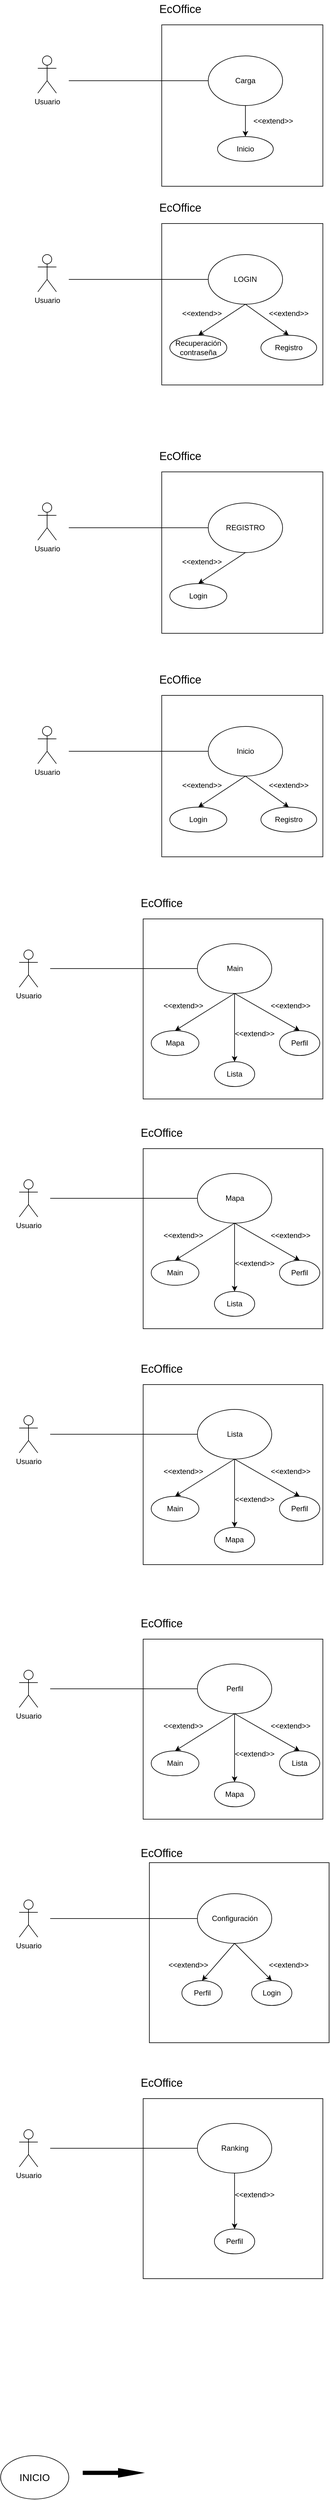 <mxfile version="26.1.0">
  <diagram name="Página-1" id="AuJuehfKYc8tqPWSzXkJ">
    <mxGraphModel dx="1050" dy="1665" grid="1" gridSize="10" guides="1" tooltips="1" connect="1" arrows="1" fold="1" page="1" pageScale="1" pageWidth="850" pageHeight="1100" math="0" shadow="0">
      <root>
        <mxCell id="0" />
        <mxCell id="1" parent="0" />
        <mxCell id="-lMyzXZ5Z6H0XPTwVIsC-2" value="" style="whiteSpace=wrap;html=1;aspect=fixed;" parent="1" vertex="1">
          <mxGeometry x="320" y="150" width="260" height="260" as="geometry" />
        </mxCell>
        <mxCell id="Qlu5UnZryC30QRzc9eRi-1" value="Usuario" style="shape=umlActor;verticalLabelPosition=bottom;verticalAlign=top;html=1;outlineConnect=0;" parent="1" vertex="1">
          <mxGeometry x="120" y="200" width="30" height="60" as="geometry" />
        </mxCell>
        <mxCell id="6k7u9zJmHzbF-LpgPIJx-1" value="LOGIN" style="ellipse;whiteSpace=wrap;html=1;" parent="1" vertex="1">
          <mxGeometry x="395" y="200" width="120" height="80" as="geometry" />
        </mxCell>
        <mxCell id="6k7u9zJmHzbF-LpgPIJx-2" value="&lt;font style=&quot;font-size: 18px;&quot;&gt;EcOffice&lt;/font&gt;" style="text;html=1;align=center;verticalAlign=middle;whiteSpace=wrap;rounded=0;" parent="1" vertex="1">
          <mxGeometry x="320" y="110" width="60" height="30" as="geometry" />
        </mxCell>
        <mxCell id="6k7u9zJmHzbF-LpgPIJx-3" value="" style="endArrow=none;html=1;rounded=0;entryX=0;entryY=0.5;entryDx=0;entryDy=0;" parent="1" target="6k7u9zJmHzbF-LpgPIJx-1" edge="1">
          <mxGeometry width="50" height="50" relative="1" as="geometry">
            <mxPoint x="170" y="240" as="sourcePoint" />
            <mxPoint x="440" y="260" as="targetPoint" />
          </mxGeometry>
        </mxCell>
        <mxCell id="zmfI66XZxZjJ3lZ3gCG1-1" value="Recuperación contraseña" style="ellipse;whiteSpace=wrap;html=1;" parent="1" vertex="1">
          <mxGeometry x="333" y="330" width="92" height="40" as="geometry" />
        </mxCell>
        <mxCell id="zmfI66XZxZjJ3lZ3gCG1-2" value="" style="endArrow=classic;html=1;rounded=0;entryX=0.5;entryY=0;entryDx=0;entryDy=0;exitX=0.5;exitY=1;exitDx=0;exitDy=0;" parent="1" source="6k7u9zJmHzbF-LpgPIJx-1" target="zmfI66XZxZjJ3lZ3gCG1-1" edge="1">
          <mxGeometry width="50" height="50" relative="1" as="geometry">
            <mxPoint x="390" y="240" as="sourcePoint" />
            <mxPoint x="440" y="190" as="targetPoint" />
          </mxGeometry>
        </mxCell>
        <mxCell id="zmfI66XZxZjJ3lZ3gCG1-3" value="&amp;lt;&amp;lt;extend&amp;gt;&amp;gt;" style="text;html=1;align=center;verticalAlign=middle;whiteSpace=wrap;rounded=0;" parent="1" vertex="1">
          <mxGeometry x="355" y="280" width="60" height="30" as="geometry" />
        </mxCell>
        <mxCell id="JdXRyYJLP0MSMpnX27Q1-1" value="" style="endArrow=classic;html=1;rounded=0;entryX=0.5;entryY=0;entryDx=0;entryDy=0;exitX=0.5;exitY=1;exitDx=0;exitDy=0;" parent="1" source="6k7u9zJmHzbF-LpgPIJx-1" target="JdXRyYJLP0MSMpnX27Q1-2" edge="1">
          <mxGeometry width="50" height="50" relative="1" as="geometry">
            <mxPoint x="490.005" y="275" as="sourcePoint" />
            <mxPoint x="524.26" y="345" as="targetPoint" />
          </mxGeometry>
        </mxCell>
        <mxCell id="JdXRyYJLP0MSMpnX27Q1-2" value="Registro" style="ellipse;whiteSpace=wrap;html=1;" parent="1" vertex="1">
          <mxGeometry x="480" y="330" width="90" height="40" as="geometry" />
        </mxCell>
        <mxCell id="JdXRyYJLP0MSMpnX27Q1-3" value="&amp;lt;&amp;lt;extend&amp;gt;&amp;gt;" style="text;html=1;align=center;verticalAlign=middle;whiteSpace=wrap;rounded=0;" parent="1" vertex="1">
          <mxGeometry x="495" y="280" width="60" height="30" as="geometry" />
        </mxCell>
        <mxCell id="hdl9mwOCS-CArBsNlBvk-1" value="" style="whiteSpace=wrap;html=1;aspect=fixed;" parent="1" vertex="1">
          <mxGeometry x="320" y="550" width="260" height="260" as="geometry" />
        </mxCell>
        <mxCell id="hdl9mwOCS-CArBsNlBvk-2" value="Usuario" style="shape=umlActor;verticalLabelPosition=bottom;verticalAlign=top;html=1;outlineConnect=0;" parent="1" vertex="1">
          <mxGeometry x="120" y="600" width="30" height="60" as="geometry" />
        </mxCell>
        <mxCell id="hdl9mwOCS-CArBsNlBvk-3" value="REGISTRO" style="ellipse;whiteSpace=wrap;html=1;" parent="1" vertex="1">
          <mxGeometry x="395" y="600" width="120" height="80" as="geometry" />
        </mxCell>
        <mxCell id="hdl9mwOCS-CArBsNlBvk-4" value="&lt;font style=&quot;font-size: 18px;&quot;&gt;EcOffice&lt;/font&gt;" style="text;html=1;align=center;verticalAlign=middle;whiteSpace=wrap;rounded=0;" parent="1" vertex="1">
          <mxGeometry x="320" y="510" width="60" height="30" as="geometry" />
        </mxCell>
        <mxCell id="hdl9mwOCS-CArBsNlBvk-5" value="" style="endArrow=none;html=1;rounded=0;entryX=0;entryY=0.5;entryDx=0;entryDy=0;" parent="1" target="hdl9mwOCS-CArBsNlBvk-3" edge="1">
          <mxGeometry width="50" height="50" relative="1" as="geometry">
            <mxPoint x="170" y="640" as="sourcePoint" />
            <mxPoint x="440" y="660" as="targetPoint" />
          </mxGeometry>
        </mxCell>
        <mxCell id="hdl9mwOCS-CArBsNlBvk-6" value="Login" style="ellipse;whiteSpace=wrap;html=1;" parent="1" vertex="1">
          <mxGeometry x="333" y="730" width="92" height="40" as="geometry" />
        </mxCell>
        <mxCell id="hdl9mwOCS-CArBsNlBvk-7" value="" style="endArrow=classic;html=1;rounded=0;entryX=0.5;entryY=0;entryDx=0;entryDy=0;exitX=0.5;exitY=1;exitDx=0;exitDy=0;" parent="1" source="hdl9mwOCS-CArBsNlBvk-3" target="hdl9mwOCS-CArBsNlBvk-6" edge="1">
          <mxGeometry width="50" height="50" relative="1" as="geometry">
            <mxPoint x="390" y="640" as="sourcePoint" />
            <mxPoint x="440" y="590" as="targetPoint" />
          </mxGeometry>
        </mxCell>
        <mxCell id="hdl9mwOCS-CArBsNlBvk-8" value="&amp;lt;&amp;lt;extend&amp;gt;&amp;gt;" style="text;html=1;align=center;verticalAlign=middle;whiteSpace=wrap;rounded=0;" parent="1" vertex="1">
          <mxGeometry x="355" y="680" width="60" height="30" as="geometry" />
        </mxCell>
        <mxCell id="hdl9mwOCS-CArBsNlBvk-12" value="" style="whiteSpace=wrap;html=1;aspect=fixed;" parent="1" vertex="1">
          <mxGeometry x="320" y="910" width="260" height="260" as="geometry" />
        </mxCell>
        <mxCell id="hdl9mwOCS-CArBsNlBvk-13" value="Usuario" style="shape=umlActor;verticalLabelPosition=bottom;verticalAlign=top;html=1;outlineConnect=0;" parent="1" vertex="1">
          <mxGeometry x="120" y="960" width="30" height="60" as="geometry" />
        </mxCell>
        <mxCell id="hdl9mwOCS-CArBsNlBvk-14" value="Inicio" style="ellipse;whiteSpace=wrap;html=1;" parent="1" vertex="1">
          <mxGeometry x="395" y="960" width="120" height="80" as="geometry" />
        </mxCell>
        <mxCell id="hdl9mwOCS-CArBsNlBvk-15" value="&lt;font style=&quot;font-size: 18px;&quot;&gt;EcOffice&lt;/font&gt;" style="text;html=1;align=center;verticalAlign=middle;whiteSpace=wrap;rounded=0;" parent="1" vertex="1">
          <mxGeometry x="320" y="870" width="60" height="30" as="geometry" />
        </mxCell>
        <mxCell id="hdl9mwOCS-CArBsNlBvk-16" value="" style="endArrow=none;html=1;rounded=0;entryX=0;entryY=0.5;entryDx=0;entryDy=0;" parent="1" target="hdl9mwOCS-CArBsNlBvk-14" edge="1">
          <mxGeometry width="50" height="50" relative="1" as="geometry">
            <mxPoint x="170" y="1000" as="sourcePoint" />
            <mxPoint x="440" y="1020" as="targetPoint" />
          </mxGeometry>
        </mxCell>
        <mxCell id="hdl9mwOCS-CArBsNlBvk-17" value="Login" style="ellipse;whiteSpace=wrap;html=1;" parent="1" vertex="1">
          <mxGeometry x="333" y="1090" width="92" height="40" as="geometry" />
        </mxCell>
        <mxCell id="hdl9mwOCS-CArBsNlBvk-18" value="" style="endArrow=classic;html=1;rounded=0;entryX=0.5;entryY=0;entryDx=0;entryDy=0;exitX=0.5;exitY=1;exitDx=0;exitDy=0;" parent="1" source="hdl9mwOCS-CArBsNlBvk-14" target="hdl9mwOCS-CArBsNlBvk-17" edge="1">
          <mxGeometry width="50" height="50" relative="1" as="geometry">
            <mxPoint x="390" y="1000" as="sourcePoint" />
            <mxPoint x="440" y="950" as="targetPoint" />
          </mxGeometry>
        </mxCell>
        <mxCell id="hdl9mwOCS-CArBsNlBvk-19" value="&amp;lt;&amp;lt;extend&amp;gt;&amp;gt;" style="text;html=1;align=center;verticalAlign=middle;whiteSpace=wrap;rounded=0;" parent="1" vertex="1">
          <mxGeometry x="355" y="1040" width="60" height="30" as="geometry" />
        </mxCell>
        <mxCell id="hdl9mwOCS-CArBsNlBvk-20" value="" style="endArrow=classic;html=1;rounded=0;entryX=0.5;entryY=0;entryDx=0;entryDy=0;exitX=0.5;exitY=1;exitDx=0;exitDy=0;" parent="1" source="hdl9mwOCS-CArBsNlBvk-14" target="hdl9mwOCS-CArBsNlBvk-21" edge="1">
          <mxGeometry width="50" height="50" relative="1" as="geometry">
            <mxPoint x="490.005" y="1035" as="sourcePoint" />
            <mxPoint x="524.26" y="1105" as="targetPoint" />
          </mxGeometry>
        </mxCell>
        <mxCell id="hdl9mwOCS-CArBsNlBvk-21" value="Registro" style="ellipse;whiteSpace=wrap;html=1;" parent="1" vertex="1">
          <mxGeometry x="480" y="1090" width="90" height="40" as="geometry" />
        </mxCell>
        <mxCell id="hdl9mwOCS-CArBsNlBvk-22" value="&amp;lt;&amp;lt;extend&amp;gt;&amp;gt;" style="text;html=1;align=center;verticalAlign=middle;whiteSpace=wrap;rounded=0;" parent="1" vertex="1">
          <mxGeometry x="495" y="1040" width="60" height="30" as="geometry" />
        </mxCell>
        <mxCell id="hdl9mwOCS-CArBsNlBvk-36" value="" style="whiteSpace=wrap;html=1;aspect=fixed;" parent="1" vertex="1">
          <mxGeometry x="290" y="1270" width="290" height="290" as="geometry" />
        </mxCell>
        <mxCell id="hdl9mwOCS-CArBsNlBvk-37" value="Usuario" style="shape=umlActor;verticalLabelPosition=bottom;verticalAlign=top;html=1;outlineConnect=0;" parent="1" vertex="1">
          <mxGeometry x="90" y="1320" width="30" height="60" as="geometry" />
        </mxCell>
        <mxCell id="hdl9mwOCS-CArBsNlBvk-38" value="Main" style="ellipse;whiteSpace=wrap;html=1;" parent="1" vertex="1">
          <mxGeometry x="377.5" y="1310" width="120" height="80" as="geometry" />
        </mxCell>
        <mxCell id="hdl9mwOCS-CArBsNlBvk-39" value="&lt;font style=&quot;font-size: 18px;&quot;&gt;EcOffice&lt;/font&gt;" style="text;html=1;align=center;verticalAlign=middle;whiteSpace=wrap;rounded=0;" parent="1" vertex="1">
          <mxGeometry x="290" y="1230" width="60" height="30" as="geometry" />
        </mxCell>
        <mxCell id="hdl9mwOCS-CArBsNlBvk-40" value="" style="endArrow=none;html=1;rounded=0;entryX=0;entryY=0.5;entryDx=0;entryDy=0;" parent="1" target="hdl9mwOCS-CArBsNlBvk-38" edge="1">
          <mxGeometry width="50" height="50" relative="1" as="geometry">
            <mxPoint x="140" y="1350" as="sourcePoint" />
            <mxPoint x="410" y="1380" as="targetPoint" />
          </mxGeometry>
        </mxCell>
        <mxCell id="hdl9mwOCS-CArBsNlBvk-41" value="Mapa" style="ellipse;whiteSpace=wrap;html=1;" parent="1" vertex="1">
          <mxGeometry x="303" y="1450" width="77" height="40" as="geometry" />
        </mxCell>
        <mxCell id="hdl9mwOCS-CArBsNlBvk-42" value="" style="endArrow=classic;html=1;rounded=0;entryX=0.5;entryY=0;entryDx=0;entryDy=0;exitX=0.5;exitY=1;exitDx=0;exitDy=0;" parent="1" source="hdl9mwOCS-CArBsNlBvk-38" target="hdl9mwOCS-CArBsNlBvk-41" edge="1">
          <mxGeometry width="50" height="50" relative="1" as="geometry">
            <mxPoint x="360" y="1360" as="sourcePoint" />
            <mxPoint x="410" y="1310" as="targetPoint" />
          </mxGeometry>
        </mxCell>
        <mxCell id="hdl9mwOCS-CArBsNlBvk-43" value="&amp;lt;&amp;lt;extend&amp;gt;&amp;gt;" style="text;html=1;align=center;verticalAlign=middle;whiteSpace=wrap;rounded=0;" parent="1" vertex="1">
          <mxGeometry x="325" y="1395" width="60" height="30" as="geometry" />
        </mxCell>
        <mxCell id="hdl9mwOCS-CArBsNlBvk-44" value="" style="endArrow=classic;html=1;rounded=0;entryX=0.5;entryY=0;entryDx=0;entryDy=0;exitX=0.5;exitY=1;exitDx=0;exitDy=0;" parent="1" source="hdl9mwOCS-CArBsNlBvk-38" target="hdl9mwOCS-CArBsNlBvk-45" edge="1">
          <mxGeometry width="50" height="50" relative="1" as="geometry">
            <mxPoint x="460.005" y="1395" as="sourcePoint" />
            <mxPoint x="494.26" y="1465" as="targetPoint" />
          </mxGeometry>
        </mxCell>
        <mxCell id="hdl9mwOCS-CArBsNlBvk-45" value="Lista" style="ellipse;whiteSpace=wrap;html=1;" parent="1" vertex="1">
          <mxGeometry x="405" y="1500" width="65" height="40" as="geometry" />
        </mxCell>
        <mxCell id="hdl9mwOCS-CArBsNlBvk-46" value="&amp;lt;&amp;lt;extend&amp;gt;&amp;gt;" style="text;html=1;align=center;verticalAlign=middle;whiteSpace=wrap;rounded=0;" parent="1" vertex="1">
          <mxGeometry x="497.5" y="1395" width="60" height="30" as="geometry" />
        </mxCell>
        <mxCell id="hdl9mwOCS-CArBsNlBvk-47" value="Perfil" style="ellipse;whiteSpace=wrap;html=1;" parent="1" vertex="1">
          <mxGeometry x="510" y="1450" width="65" height="40" as="geometry" />
        </mxCell>
        <mxCell id="hdl9mwOCS-CArBsNlBvk-48" value="" style="endArrow=classic;html=1;rounded=0;entryX=0.5;entryY=0;entryDx=0;entryDy=0;exitX=0.5;exitY=1;exitDx=0;exitDy=0;" parent="1" source="hdl9mwOCS-CArBsNlBvk-38" target="hdl9mwOCS-CArBsNlBvk-47" edge="1">
          <mxGeometry width="50" height="50" relative="1" as="geometry">
            <mxPoint x="435" y="1410" as="sourcePoint" />
            <mxPoint x="438" y="1460" as="targetPoint" />
          </mxGeometry>
        </mxCell>
        <mxCell id="hdl9mwOCS-CArBsNlBvk-49" value="&amp;lt;&amp;lt;extend&amp;gt;&amp;gt;" style="text;html=1;align=center;verticalAlign=middle;whiteSpace=wrap;rounded=0;" parent="1" vertex="1">
          <mxGeometry x="440" y="1440" width="60" height="30" as="geometry" />
        </mxCell>
        <mxCell id="ShXuwQ5tJ1fE1ABgl12t-1" value="" style="whiteSpace=wrap;html=1;aspect=fixed;" parent="1" vertex="1">
          <mxGeometry x="320" y="-170" width="260" height="260" as="geometry" />
        </mxCell>
        <mxCell id="ShXuwQ5tJ1fE1ABgl12t-2" value="Usuario" style="shape=umlActor;verticalLabelPosition=bottom;verticalAlign=top;html=1;outlineConnect=0;" parent="1" vertex="1">
          <mxGeometry x="120" y="-120" width="30" height="60" as="geometry" />
        </mxCell>
        <mxCell id="ShXuwQ5tJ1fE1ABgl12t-3" value="Carga" style="ellipse;whiteSpace=wrap;html=1;" parent="1" vertex="1">
          <mxGeometry x="395" y="-120" width="120" height="80" as="geometry" />
        </mxCell>
        <mxCell id="ShXuwQ5tJ1fE1ABgl12t-4" value="&lt;font style=&quot;font-size: 18px;&quot;&gt;EcOffice&lt;/font&gt;" style="text;html=1;align=center;verticalAlign=middle;whiteSpace=wrap;rounded=0;" parent="1" vertex="1">
          <mxGeometry x="320" y="-210" width="60" height="30" as="geometry" />
        </mxCell>
        <mxCell id="ShXuwQ5tJ1fE1ABgl12t-5" value="" style="endArrow=none;html=1;rounded=0;entryX=0;entryY=0.5;entryDx=0;entryDy=0;" parent="1" target="ShXuwQ5tJ1fE1ABgl12t-3" edge="1">
          <mxGeometry width="50" height="50" relative="1" as="geometry">
            <mxPoint x="170" y="-80" as="sourcePoint" />
            <mxPoint x="440" y="-60" as="targetPoint" />
          </mxGeometry>
        </mxCell>
        <mxCell id="ShXuwQ5tJ1fE1ABgl12t-9" value="" style="endArrow=classic;html=1;rounded=0;entryX=0.5;entryY=0;entryDx=0;entryDy=0;exitX=0.5;exitY=1;exitDx=0;exitDy=0;" parent="1" source="ShXuwQ5tJ1fE1ABgl12t-3" target="ShXuwQ5tJ1fE1ABgl12t-10" edge="1">
          <mxGeometry width="50" height="50" relative="1" as="geometry">
            <mxPoint x="490.005" y="-45" as="sourcePoint" />
            <mxPoint x="524.26" y="25" as="targetPoint" />
          </mxGeometry>
        </mxCell>
        <mxCell id="ShXuwQ5tJ1fE1ABgl12t-10" value="Inicio" style="ellipse;whiteSpace=wrap;html=1;" parent="1" vertex="1">
          <mxGeometry x="410" y="10" width="90" height="40" as="geometry" />
        </mxCell>
        <mxCell id="ShXuwQ5tJ1fE1ABgl12t-11" value="&amp;lt;&amp;lt;extend&amp;gt;&amp;gt;" style="text;html=1;align=center;verticalAlign=middle;whiteSpace=wrap;rounded=0;" parent="1" vertex="1">
          <mxGeometry x="470" y="-30" width="60" height="30" as="geometry" />
        </mxCell>
        <mxCell id="ShXuwQ5tJ1fE1ABgl12t-27" value="" style="whiteSpace=wrap;html=1;aspect=fixed;" parent="1" vertex="1">
          <mxGeometry x="290" y="1640" width="290" height="290" as="geometry" />
        </mxCell>
        <mxCell id="ShXuwQ5tJ1fE1ABgl12t-28" value="Usuario" style="shape=umlActor;verticalLabelPosition=bottom;verticalAlign=top;html=1;outlineConnect=0;" parent="1" vertex="1">
          <mxGeometry x="90" y="1690" width="30" height="60" as="geometry" />
        </mxCell>
        <mxCell id="ShXuwQ5tJ1fE1ABgl12t-29" value="Mapa" style="ellipse;whiteSpace=wrap;html=1;" parent="1" vertex="1">
          <mxGeometry x="377.5" y="1680" width="120" height="80" as="geometry" />
        </mxCell>
        <mxCell id="ShXuwQ5tJ1fE1ABgl12t-30" value="&lt;font style=&quot;font-size: 18px;&quot;&gt;EcOffice&lt;/font&gt;" style="text;html=1;align=center;verticalAlign=middle;whiteSpace=wrap;rounded=0;" parent="1" vertex="1">
          <mxGeometry x="290" y="1600" width="60" height="30" as="geometry" />
        </mxCell>
        <mxCell id="ShXuwQ5tJ1fE1ABgl12t-31" value="" style="endArrow=none;html=1;rounded=0;entryX=0;entryY=0.5;entryDx=0;entryDy=0;" parent="1" target="ShXuwQ5tJ1fE1ABgl12t-29" edge="1">
          <mxGeometry width="50" height="50" relative="1" as="geometry">
            <mxPoint x="140" y="1720" as="sourcePoint" />
            <mxPoint x="410" y="1750" as="targetPoint" />
          </mxGeometry>
        </mxCell>
        <mxCell id="ShXuwQ5tJ1fE1ABgl12t-32" value="Main" style="ellipse;whiteSpace=wrap;html=1;" parent="1" vertex="1">
          <mxGeometry x="303" y="1820" width="77" height="40" as="geometry" />
        </mxCell>
        <mxCell id="ShXuwQ5tJ1fE1ABgl12t-33" value="" style="endArrow=classic;html=1;rounded=0;entryX=0.5;entryY=0;entryDx=0;entryDy=0;exitX=0.5;exitY=1;exitDx=0;exitDy=0;" parent="1" source="ShXuwQ5tJ1fE1ABgl12t-29" target="ShXuwQ5tJ1fE1ABgl12t-32" edge="1">
          <mxGeometry width="50" height="50" relative="1" as="geometry">
            <mxPoint x="360" y="1730" as="sourcePoint" />
            <mxPoint x="410" y="1680" as="targetPoint" />
          </mxGeometry>
        </mxCell>
        <mxCell id="ShXuwQ5tJ1fE1ABgl12t-34" value="&amp;lt;&amp;lt;extend&amp;gt;&amp;gt;" style="text;html=1;align=center;verticalAlign=middle;whiteSpace=wrap;rounded=0;" parent="1" vertex="1">
          <mxGeometry x="325" y="1765" width="60" height="30" as="geometry" />
        </mxCell>
        <mxCell id="ShXuwQ5tJ1fE1ABgl12t-35" value="" style="endArrow=classic;html=1;rounded=0;entryX=0.5;entryY=0;entryDx=0;entryDy=0;exitX=0.5;exitY=1;exitDx=0;exitDy=0;" parent="1" source="ShXuwQ5tJ1fE1ABgl12t-29" target="ShXuwQ5tJ1fE1ABgl12t-36" edge="1">
          <mxGeometry width="50" height="50" relative="1" as="geometry">
            <mxPoint x="460.005" y="1765" as="sourcePoint" />
            <mxPoint x="494.26" y="1835" as="targetPoint" />
          </mxGeometry>
        </mxCell>
        <mxCell id="ShXuwQ5tJ1fE1ABgl12t-36" value="Lista" style="ellipse;whiteSpace=wrap;html=1;" parent="1" vertex="1">
          <mxGeometry x="405" y="1870" width="65" height="40" as="geometry" />
        </mxCell>
        <mxCell id="ShXuwQ5tJ1fE1ABgl12t-37" value="&amp;lt;&amp;lt;extend&amp;gt;&amp;gt;" style="text;html=1;align=center;verticalAlign=middle;whiteSpace=wrap;rounded=0;" parent="1" vertex="1">
          <mxGeometry x="497.5" y="1765" width="60" height="30" as="geometry" />
        </mxCell>
        <mxCell id="ShXuwQ5tJ1fE1ABgl12t-38" value="Perfil" style="ellipse;whiteSpace=wrap;html=1;" parent="1" vertex="1">
          <mxGeometry x="510" y="1820" width="65" height="40" as="geometry" />
        </mxCell>
        <mxCell id="ShXuwQ5tJ1fE1ABgl12t-39" value="" style="endArrow=classic;html=1;rounded=0;entryX=0.5;entryY=0;entryDx=0;entryDy=0;exitX=0.5;exitY=1;exitDx=0;exitDy=0;" parent="1" source="ShXuwQ5tJ1fE1ABgl12t-29" target="ShXuwQ5tJ1fE1ABgl12t-38" edge="1">
          <mxGeometry width="50" height="50" relative="1" as="geometry">
            <mxPoint x="435" y="1780" as="sourcePoint" />
            <mxPoint x="438" y="1830" as="targetPoint" />
          </mxGeometry>
        </mxCell>
        <mxCell id="ShXuwQ5tJ1fE1ABgl12t-40" value="&amp;lt;&amp;lt;extend&amp;gt;&amp;gt;" style="text;html=1;align=center;verticalAlign=middle;whiteSpace=wrap;rounded=0;" parent="1" vertex="1">
          <mxGeometry x="440" y="1810" width="60" height="30" as="geometry" />
        </mxCell>
        <mxCell id="ShXuwQ5tJ1fE1ABgl12t-41" value="" style="whiteSpace=wrap;html=1;aspect=fixed;" parent="1" vertex="1">
          <mxGeometry x="290" y="2020" width="290" height="290" as="geometry" />
        </mxCell>
        <mxCell id="ShXuwQ5tJ1fE1ABgl12t-42" value="Usuario" style="shape=umlActor;verticalLabelPosition=bottom;verticalAlign=top;html=1;outlineConnect=0;" parent="1" vertex="1">
          <mxGeometry x="90" y="2070" width="30" height="60" as="geometry" />
        </mxCell>
        <mxCell id="ShXuwQ5tJ1fE1ABgl12t-43" value="Lista" style="ellipse;whiteSpace=wrap;html=1;" parent="1" vertex="1">
          <mxGeometry x="377.5" y="2060" width="120" height="80" as="geometry" />
        </mxCell>
        <mxCell id="ShXuwQ5tJ1fE1ABgl12t-44" value="&lt;font style=&quot;font-size: 18px;&quot;&gt;EcOffice&lt;/font&gt;" style="text;html=1;align=center;verticalAlign=middle;whiteSpace=wrap;rounded=0;" parent="1" vertex="1">
          <mxGeometry x="290" y="1980" width="60" height="30" as="geometry" />
        </mxCell>
        <mxCell id="ShXuwQ5tJ1fE1ABgl12t-45" value="" style="endArrow=none;html=1;rounded=0;entryX=0;entryY=0.5;entryDx=0;entryDy=0;" parent="1" target="ShXuwQ5tJ1fE1ABgl12t-43" edge="1">
          <mxGeometry width="50" height="50" relative="1" as="geometry">
            <mxPoint x="140" y="2100" as="sourcePoint" />
            <mxPoint x="410" y="2130" as="targetPoint" />
          </mxGeometry>
        </mxCell>
        <mxCell id="ShXuwQ5tJ1fE1ABgl12t-46" value="Main" style="ellipse;whiteSpace=wrap;html=1;" parent="1" vertex="1">
          <mxGeometry x="303" y="2200" width="77" height="40" as="geometry" />
        </mxCell>
        <mxCell id="ShXuwQ5tJ1fE1ABgl12t-47" value="" style="endArrow=classic;html=1;rounded=0;entryX=0.5;entryY=0;entryDx=0;entryDy=0;exitX=0.5;exitY=1;exitDx=0;exitDy=0;" parent="1" source="ShXuwQ5tJ1fE1ABgl12t-43" target="ShXuwQ5tJ1fE1ABgl12t-46" edge="1">
          <mxGeometry width="50" height="50" relative="1" as="geometry">
            <mxPoint x="360" y="2110" as="sourcePoint" />
            <mxPoint x="410" y="2060" as="targetPoint" />
          </mxGeometry>
        </mxCell>
        <mxCell id="ShXuwQ5tJ1fE1ABgl12t-48" value="&amp;lt;&amp;lt;extend&amp;gt;&amp;gt;" style="text;html=1;align=center;verticalAlign=middle;whiteSpace=wrap;rounded=0;" parent="1" vertex="1">
          <mxGeometry x="325" y="2145" width="60" height="30" as="geometry" />
        </mxCell>
        <mxCell id="ShXuwQ5tJ1fE1ABgl12t-49" value="" style="endArrow=classic;html=1;rounded=0;entryX=0.5;entryY=0;entryDx=0;entryDy=0;exitX=0.5;exitY=1;exitDx=0;exitDy=0;" parent="1" source="ShXuwQ5tJ1fE1ABgl12t-43" target="ShXuwQ5tJ1fE1ABgl12t-50" edge="1">
          <mxGeometry width="50" height="50" relative="1" as="geometry">
            <mxPoint x="460.005" y="2145" as="sourcePoint" />
            <mxPoint x="494.26" y="2215" as="targetPoint" />
          </mxGeometry>
        </mxCell>
        <mxCell id="ShXuwQ5tJ1fE1ABgl12t-50" value="Mapa" style="ellipse;whiteSpace=wrap;html=1;" parent="1" vertex="1">
          <mxGeometry x="405" y="2250" width="65" height="40" as="geometry" />
        </mxCell>
        <mxCell id="ShXuwQ5tJ1fE1ABgl12t-51" value="&amp;lt;&amp;lt;extend&amp;gt;&amp;gt;" style="text;html=1;align=center;verticalAlign=middle;whiteSpace=wrap;rounded=0;" parent="1" vertex="1">
          <mxGeometry x="497.5" y="2145" width="60" height="30" as="geometry" />
        </mxCell>
        <mxCell id="ShXuwQ5tJ1fE1ABgl12t-52" value="Perfil" style="ellipse;whiteSpace=wrap;html=1;" parent="1" vertex="1">
          <mxGeometry x="510" y="2200" width="65" height="40" as="geometry" />
        </mxCell>
        <mxCell id="ShXuwQ5tJ1fE1ABgl12t-53" value="" style="endArrow=classic;html=1;rounded=0;entryX=0.5;entryY=0;entryDx=0;entryDy=0;exitX=0.5;exitY=1;exitDx=0;exitDy=0;" parent="1" source="ShXuwQ5tJ1fE1ABgl12t-43" target="ShXuwQ5tJ1fE1ABgl12t-52" edge="1">
          <mxGeometry width="50" height="50" relative="1" as="geometry">
            <mxPoint x="435" y="2160" as="sourcePoint" />
            <mxPoint x="438" y="2210" as="targetPoint" />
          </mxGeometry>
        </mxCell>
        <mxCell id="ShXuwQ5tJ1fE1ABgl12t-54" value="&amp;lt;&amp;lt;extend&amp;gt;&amp;gt;" style="text;html=1;align=center;verticalAlign=middle;whiteSpace=wrap;rounded=0;" parent="1" vertex="1">
          <mxGeometry x="440" y="2190" width="60" height="30" as="geometry" />
        </mxCell>
        <mxCell id="ShXuwQ5tJ1fE1ABgl12t-55" value="" style="whiteSpace=wrap;html=1;aspect=fixed;" parent="1" vertex="1">
          <mxGeometry x="290" y="2430" width="290" height="290" as="geometry" />
        </mxCell>
        <mxCell id="ShXuwQ5tJ1fE1ABgl12t-56" value="Usuario" style="shape=umlActor;verticalLabelPosition=bottom;verticalAlign=top;html=1;outlineConnect=0;" parent="1" vertex="1">
          <mxGeometry x="90" y="2480" width="30" height="60" as="geometry" />
        </mxCell>
        <mxCell id="ShXuwQ5tJ1fE1ABgl12t-57" value="Perfil" style="ellipse;whiteSpace=wrap;html=1;" parent="1" vertex="1">
          <mxGeometry x="377.5" y="2470" width="120" height="80" as="geometry" />
        </mxCell>
        <mxCell id="ShXuwQ5tJ1fE1ABgl12t-58" value="&lt;font style=&quot;font-size: 18px;&quot;&gt;EcOffice&lt;/font&gt;" style="text;html=1;align=center;verticalAlign=middle;whiteSpace=wrap;rounded=0;" parent="1" vertex="1">
          <mxGeometry x="290" y="2390" width="60" height="30" as="geometry" />
        </mxCell>
        <mxCell id="ShXuwQ5tJ1fE1ABgl12t-59" value="" style="endArrow=none;html=1;rounded=0;entryX=0;entryY=0.5;entryDx=0;entryDy=0;" parent="1" target="ShXuwQ5tJ1fE1ABgl12t-57" edge="1">
          <mxGeometry width="50" height="50" relative="1" as="geometry">
            <mxPoint x="140" y="2510" as="sourcePoint" />
            <mxPoint x="410" y="2540" as="targetPoint" />
          </mxGeometry>
        </mxCell>
        <mxCell id="ShXuwQ5tJ1fE1ABgl12t-60" value="Main" style="ellipse;whiteSpace=wrap;html=1;" parent="1" vertex="1">
          <mxGeometry x="303" y="2610" width="77" height="40" as="geometry" />
        </mxCell>
        <mxCell id="ShXuwQ5tJ1fE1ABgl12t-61" value="" style="endArrow=classic;html=1;rounded=0;entryX=0.5;entryY=0;entryDx=0;entryDy=0;exitX=0.5;exitY=1;exitDx=0;exitDy=0;" parent="1" source="ShXuwQ5tJ1fE1ABgl12t-57" target="ShXuwQ5tJ1fE1ABgl12t-60" edge="1">
          <mxGeometry width="50" height="50" relative="1" as="geometry">
            <mxPoint x="360" y="2520" as="sourcePoint" />
            <mxPoint x="410" y="2470" as="targetPoint" />
          </mxGeometry>
        </mxCell>
        <mxCell id="ShXuwQ5tJ1fE1ABgl12t-62" value="&amp;lt;&amp;lt;extend&amp;gt;&amp;gt;" style="text;html=1;align=center;verticalAlign=middle;whiteSpace=wrap;rounded=0;" parent="1" vertex="1">
          <mxGeometry x="325" y="2555" width="60" height="30" as="geometry" />
        </mxCell>
        <mxCell id="ShXuwQ5tJ1fE1ABgl12t-63" value="" style="endArrow=classic;html=1;rounded=0;entryX=0.5;entryY=0;entryDx=0;entryDy=0;exitX=0.5;exitY=1;exitDx=0;exitDy=0;" parent="1" source="ShXuwQ5tJ1fE1ABgl12t-57" target="ShXuwQ5tJ1fE1ABgl12t-64" edge="1">
          <mxGeometry width="50" height="50" relative="1" as="geometry">
            <mxPoint x="460.005" y="2555" as="sourcePoint" />
            <mxPoint x="494.26" y="2625" as="targetPoint" />
          </mxGeometry>
        </mxCell>
        <mxCell id="ShXuwQ5tJ1fE1ABgl12t-64" value="Mapa" style="ellipse;whiteSpace=wrap;html=1;" parent="1" vertex="1">
          <mxGeometry x="405" y="2660" width="65" height="40" as="geometry" />
        </mxCell>
        <mxCell id="ShXuwQ5tJ1fE1ABgl12t-65" value="&amp;lt;&amp;lt;extend&amp;gt;&amp;gt;" style="text;html=1;align=center;verticalAlign=middle;whiteSpace=wrap;rounded=0;" parent="1" vertex="1">
          <mxGeometry x="497.5" y="2555" width="60" height="30" as="geometry" />
        </mxCell>
        <mxCell id="ShXuwQ5tJ1fE1ABgl12t-66" value="Lista" style="ellipse;whiteSpace=wrap;html=1;" parent="1" vertex="1">
          <mxGeometry x="510" y="2610" width="65" height="40" as="geometry" />
        </mxCell>
        <mxCell id="ShXuwQ5tJ1fE1ABgl12t-67" value="" style="endArrow=classic;html=1;rounded=0;entryX=0.5;entryY=0;entryDx=0;entryDy=0;exitX=0.5;exitY=1;exitDx=0;exitDy=0;" parent="1" source="ShXuwQ5tJ1fE1ABgl12t-57" target="ShXuwQ5tJ1fE1ABgl12t-66" edge="1">
          <mxGeometry width="50" height="50" relative="1" as="geometry">
            <mxPoint x="435" y="2570" as="sourcePoint" />
            <mxPoint x="438" y="2620" as="targetPoint" />
          </mxGeometry>
        </mxCell>
        <mxCell id="ShXuwQ5tJ1fE1ABgl12t-68" value="&amp;lt;&amp;lt;extend&amp;gt;&amp;gt;" style="text;html=1;align=center;verticalAlign=middle;whiteSpace=wrap;rounded=0;" parent="1" vertex="1">
          <mxGeometry x="440" y="2600" width="60" height="30" as="geometry" />
        </mxCell>
        <mxCell id="ShXuwQ5tJ1fE1ABgl12t-96" value="" style="whiteSpace=wrap;html=1;aspect=fixed;" parent="1" vertex="1">
          <mxGeometry x="300" y="2790" width="290" height="290" as="geometry" />
        </mxCell>
        <mxCell id="ShXuwQ5tJ1fE1ABgl12t-97" value="Usuario" style="shape=umlActor;verticalLabelPosition=bottom;verticalAlign=top;html=1;outlineConnect=0;" parent="1" vertex="1">
          <mxGeometry x="90" y="2850" width="30" height="60" as="geometry" />
        </mxCell>
        <mxCell id="ShXuwQ5tJ1fE1ABgl12t-98" value="Configuración" style="ellipse;whiteSpace=wrap;html=1;" parent="1" vertex="1">
          <mxGeometry x="377.5" y="2840" width="120" height="80" as="geometry" />
        </mxCell>
        <mxCell id="ShXuwQ5tJ1fE1ABgl12t-99" value="&lt;font style=&quot;font-size: 18px;&quot;&gt;EcOffice&lt;/font&gt;" style="text;html=1;align=center;verticalAlign=middle;whiteSpace=wrap;rounded=0;" parent="1" vertex="1">
          <mxGeometry x="290" y="2760" width="60" height="30" as="geometry" />
        </mxCell>
        <mxCell id="ShXuwQ5tJ1fE1ABgl12t-100" value="" style="endArrow=none;html=1;rounded=0;entryX=0;entryY=0.5;entryDx=0;entryDy=0;" parent="1" target="ShXuwQ5tJ1fE1ABgl12t-98" edge="1">
          <mxGeometry width="50" height="50" relative="1" as="geometry">
            <mxPoint x="140" y="2880" as="sourcePoint" />
            <mxPoint x="410" y="2910" as="targetPoint" />
          </mxGeometry>
        </mxCell>
        <mxCell id="ShXuwQ5tJ1fE1ABgl12t-104" value="" style="endArrow=classic;html=1;rounded=0;entryX=0.5;entryY=0;entryDx=0;entryDy=0;exitX=0.5;exitY=1;exitDx=0;exitDy=0;" parent="1" source="ShXuwQ5tJ1fE1ABgl12t-98" target="ShXuwQ5tJ1fE1ABgl12t-105" edge="1">
          <mxGeometry width="50" height="50" relative="1" as="geometry">
            <mxPoint x="460.005" y="2925" as="sourcePoint" />
            <mxPoint x="494.26" y="2995" as="targetPoint" />
          </mxGeometry>
        </mxCell>
        <mxCell id="ShXuwQ5tJ1fE1ABgl12t-105" value="Perfil" style="ellipse;whiteSpace=wrap;html=1;" parent="1" vertex="1">
          <mxGeometry x="352.5" y="2980" width="65" height="40" as="geometry" />
        </mxCell>
        <mxCell id="ShXuwQ5tJ1fE1ABgl12t-109" value="&amp;lt;&amp;lt;extend&amp;gt;&amp;gt;" style="text;html=1;align=center;verticalAlign=middle;whiteSpace=wrap;rounded=0;" parent="1" vertex="1">
          <mxGeometry x="333" y="2940" width="60" height="30" as="geometry" />
        </mxCell>
        <mxCell id="ShXuwQ5tJ1fE1ABgl12t-110" value="" style="whiteSpace=wrap;html=1;aspect=fixed;" parent="1" vertex="1">
          <mxGeometry x="290" y="3170" width="290" height="290" as="geometry" />
        </mxCell>
        <mxCell id="ShXuwQ5tJ1fE1ABgl12t-111" value="Usuario" style="shape=umlActor;verticalLabelPosition=bottom;verticalAlign=top;html=1;outlineConnect=0;" parent="1" vertex="1">
          <mxGeometry x="90" y="3220" width="30" height="60" as="geometry" />
        </mxCell>
        <mxCell id="ShXuwQ5tJ1fE1ABgl12t-112" value="Ranking" style="ellipse;whiteSpace=wrap;html=1;" parent="1" vertex="1">
          <mxGeometry x="377.5" y="3210" width="120" height="80" as="geometry" />
        </mxCell>
        <mxCell id="ShXuwQ5tJ1fE1ABgl12t-113" value="&lt;font style=&quot;font-size: 18px;&quot;&gt;EcOffice&lt;/font&gt;" style="text;html=1;align=center;verticalAlign=middle;whiteSpace=wrap;rounded=0;" parent="1" vertex="1">
          <mxGeometry x="290" y="3130" width="60" height="30" as="geometry" />
        </mxCell>
        <mxCell id="ShXuwQ5tJ1fE1ABgl12t-114" value="" style="endArrow=none;html=1;rounded=0;entryX=0;entryY=0.5;entryDx=0;entryDy=0;" parent="1" target="ShXuwQ5tJ1fE1ABgl12t-112" edge="1">
          <mxGeometry width="50" height="50" relative="1" as="geometry">
            <mxPoint x="140" y="3250" as="sourcePoint" />
            <mxPoint x="410" y="3280" as="targetPoint" />
          </mxGeometry>
        </mxCell>
        <mxCell id="ShXuwQ5tJ1fE1ABgl12t-115" value="" style="endArrow=classic;html=1;rounded=0;entryX=0.5;entryY=0;entryDx=0;entryDy=0;exitX=0.5;exitY=1;exitDx=0;exitDy=0;" parent="1" source="ShXuwQ5tJ1fE1ABgl12t-112" target="ShXuwQ5tJ1fE1ABgl12t-116" edge="1">
          <mxGeometry width="50" height="50" relative="1" as="geometry">
            <mxPoint x="460.005" y="3295" as="sourcePoint" />
            <mxPoint x="494.26" y="3365" as="targetPoint" />
          </mxGeometry>
        </mxCell>
        <mxCell id="ShXuwQ5tJ1fE1ABgl12t-116" value="Perfil" style="ellipse;whiteSpace=wrap;html=1;" parent="1" vertex="1">
          <mxGeometry x="405" y="3380" width="65" height="40" as="geometry" />
        </mxCell>
        <mxCell id="ShXuwQ5tJ1fE1ABgl12t-117" value="&amp;lt;&amp;lt;extend&amp;gt;&amp;gt;" style="text;html=1;align=center;verticalAlign=middle;whiteSpace=wrap;rounded=0;" parent="1" vertex="1">
          <mxGeometry x="440" y="3310" width="60" height="30" as="geometry" />
        </mxCell>
        <mxCell id="4OoYHoueIrHBc950rIOe-1" value="Login" style="ellipse;whiteSpace=wrap;html=1;" parent="1" vertex="1">
          <mxGeometry x="465" y="2980" width="65" height="40" as="geometry" />
        </mxCell>
        <mxCell id="4OoYHoueIrHBc950rIOe-3" value="" style="endArrow=classic;html=1;rounded=0;entryX=0.5;entryY=0;entryDx=0;entryDy=0;exitX=0.5;exitY=1;exitDx=0;exitDy=0;" parent="1" source="ShXuwQ5tJ1fE1ABgl12t-98" target="4OoYHoueIrHBc950rIOe-1" edge="1">
          <mxGeometry width="50" height="50" relative="1" as="geometry">
            <mxPoint x="520" y="2920" as="sourcePoint" />
            <mxPoint x="440" y="2980" as="targetPoint" />
          </mxGeometry>
        </mxCell>
        <mxCell id="4OoYHoueIrHBc950rIOe-5" value="&amp;lt;&amp;lt;extend&amp;gt;&amp;gt;" style="text;html=1;align=center;verticalAlign=middle;whiteSpace=wrap;rounded=0;" parent="1" vertex="1">
          <mxGeometry x="495" y="2940" width="60" height="30" as="geometry" />
        </mxCell>
        <mxCell id="yYTDJAalvLS_lQgFWACs-3" value="" style="html=1;shadow=0;dashed=0;align=center;verticalAlign=middle;shape=mxgraph.arrows2.arrow;dy=0.6;dx=40;notch=0;fillColor=light-dark(#000000,var(--ge-dark-color, #121212));" vertex="1" parent="1">
          <mxGeometry x="193" y="3765.62" width="97" height="14.38" as="geometry" />
        </mxCell>
        <mxCell id="yYTDJAalvLS_lQgFWACs-4" value="&lt;font size=&quot;3&quot;&gt;INICIO&lt;/font&gt;" style="ellipse;whiteSpace=wrap;html=1;" vertex="1" parent="1">
          <mxGeometry x="60" y="3744.99" width="110" height="70.01" as="geometry" />
        </mxCell>
      </root>
    </mxGraphModel>
  </diagram>
</mxfile>
